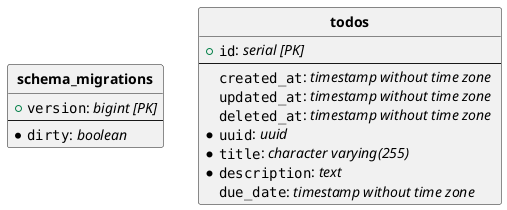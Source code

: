 @startuml
hide circle
skinparam linetype ortho

entity "**schema_migrations**" {
  + ""version"": //bigint [PK]//
  --
  *""dirty"": //boolean //
}

entity "**todos**" {
  + ""id"": //serial [PK]//
  --
  ""created_at"": //timestamp without time zone //
  ""updated_at"": //timestamp without time zone //
  ""deleted_at"": //timestamp without time zone //
  *""uuid"": //uuid //
  *""title"": //character varying(255) //
  *""description"": //text //
  ""due_date"": //timestamp without time zone //
}
@enduml
